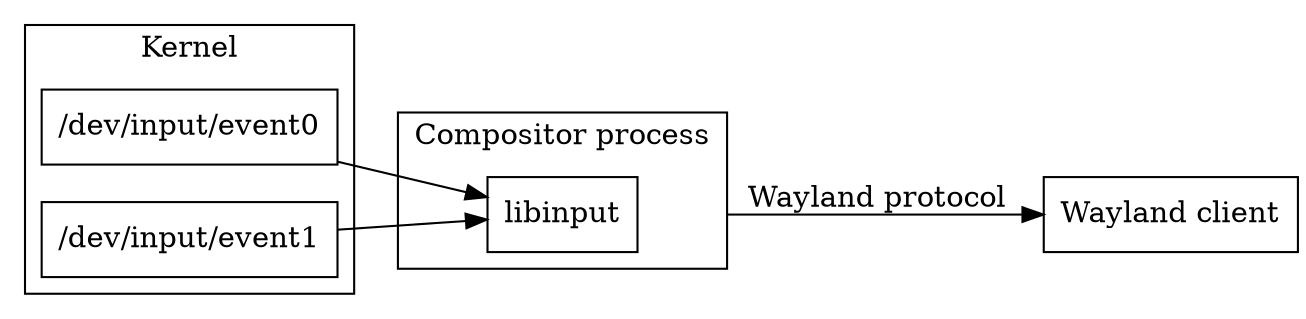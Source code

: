 digraph stack
{
  compound=true;
  rankdir="LR";
  node [
    shape="box";
  ]

  subgraph cluster_2 {
	  label="Kernel";
	  event0 [label="/dev/input/event0"]
	  event1 [label="/dev/input/event1"]
  }

  subgraph cluster_0 {
	  label="Compositor process";
	  libinput;
  }

  client [label="Wayland client"];

  event0 -> libinput;
  event1 -> libinput;
  libinput -> client [ltail=cluster_0 label="Wayland protocol"];
}
